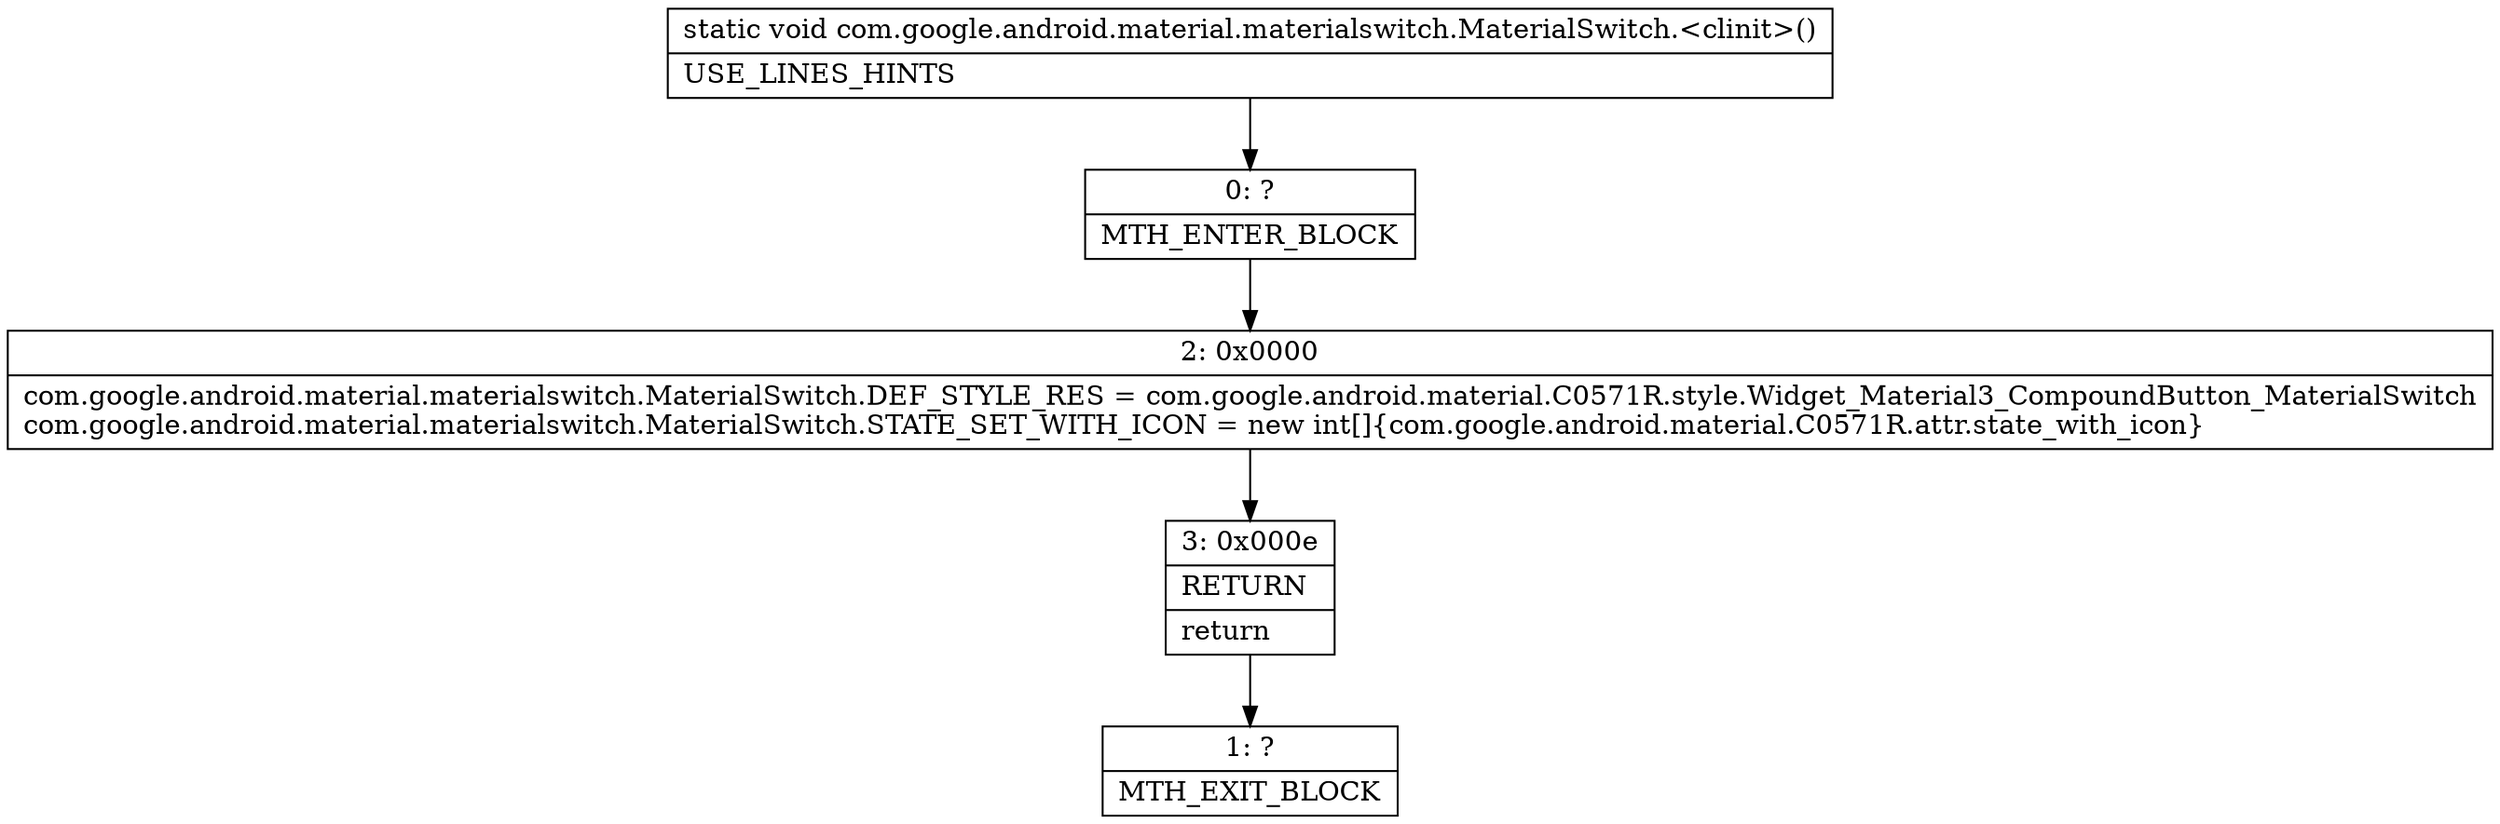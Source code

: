 digraph "CFG forcom.google.android.material.materialswitch.MaterialSwitch.\<clinit\>()V" {
Node_0 [shape=record,label="{0\:\ ?|MTH_ENTER_BLOCK\l}"];
Node_2 [shape=record,label="{2\:\ 0x0000|com.google.android.material.materialswitch.MaterialSwitch.DEF_STYLE_RES = com.google.android.material.C0571R.style.Widget_Material3_CompoundButton_MaterialSwitch\lcom.google.android.material.materialswitch.MaterialSwitch.STATE_SET_WITH_ICON = new int[]\{com.google.android.material.C0571R.attr.state_with_icon\}\l}"];
Node_3 [shape=record,label="{3\:\ 0x000e|RETURN\l|return\l}"];
Node_1 [shape=record,label="{1\:\ ?|MTH_EXIT_BLOCK\l}"];
MethodNode[shape=record,label="{static void com.google.android.material.materialswitch.MaterialSwitch.\<clinit\>()  | USE_LINES_HINTS\l}"];
MethodNode -> Node_0;Node_0 -> Node_2;
Node_2 -> Node_3;
Node_3 -> Node_1;
}

